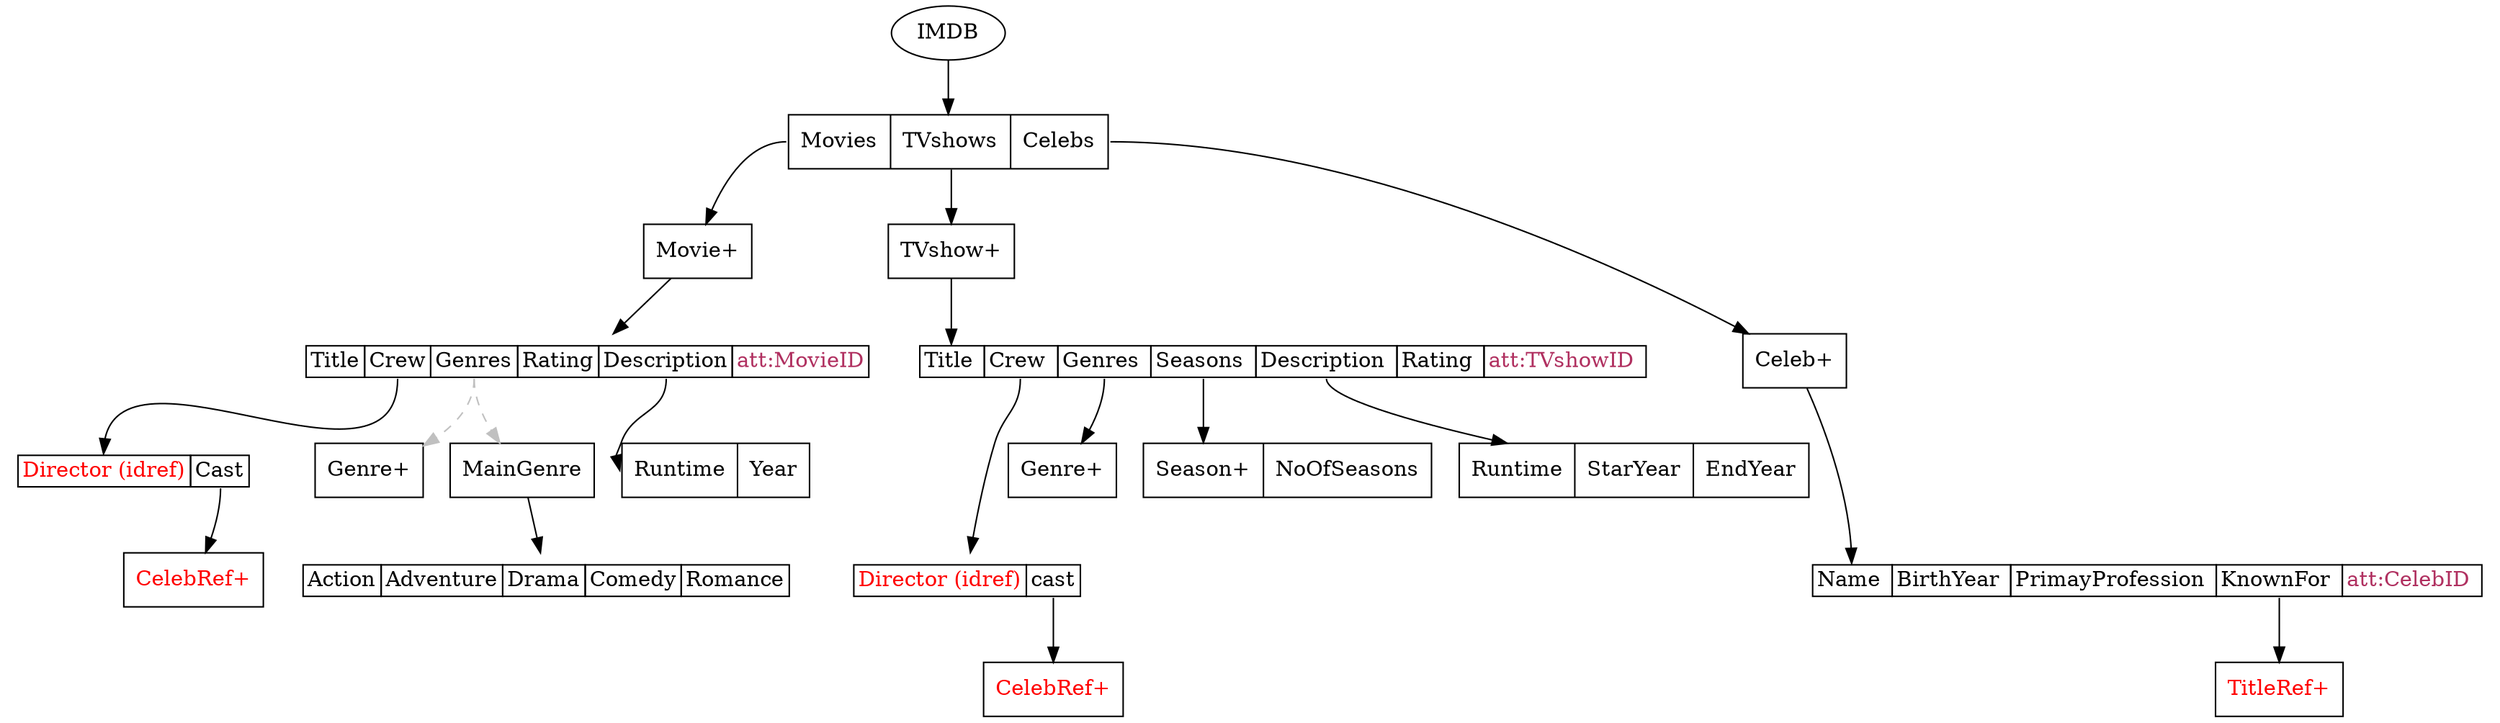 digraph g{
    IMDB[label="IMDB"]
    IMDB_table[label = "<f0>Movies|<f1>TVshows| <f2> Celebs" shape = "record"]
    IMDB->IMDB_table

    Movies_table[label = "Movie+" shape = "record"]
    IMDB_table:f0->Movies_table

    Movie_table[label = <<table border="0" cellspacing="0">
                    <tr>
                    <td port="port1" border="1">Title</td>
                    <td port="port2" border="1">Crew</td>
                    <td port="port3" border="1">Genres</td>
                    <td port="port4" border="1">Rating</td>
                    <td port="port5" border="1">Description</td>
                    <td port="port6" border="1" ><font color = "Maroon">att:MovieID</font></td>
                    </tr>
                </table>> shape = "none"]
    Movies_table->Movie_table:f0

    Crew_table[label=<<table border="0" cellspacing="0">
                    <tr>
                    <td port="port1" border="1"><font color = "red">Director (idref)</font></td>
                    <td port="port2" border="1">Cast</td>
                    </tr>
                </table>> shape = "none"]
    Movie_table:port2->Crew_table:port1

    Cast_table[label="CelebRef+" shape = "record" fontcolor = "red"]
    Crew_table:port2->Cast_table

    Genres_table[label = "Genre+" shape = "record"]
    Movie_table:port3->Genres_table[style = dashed color = "grey"]

    MainGenre[label = "MainGenre" shape = "record"]
    Movie_table:port3->MainGenre[style = dashed color = "grey"]

    Description_table[label = "<f0> Runtime| <f1> Year" shape = "record"]
    Movie_table:port5->Description_table:f0

    MainGenre_table[label = <<table border="0" cellspacing="0">
                    <tr>
                    <td port="port1" border="1">Action</td>
                    <td port="port2" border="1">Adventure</td>
                    <td port="port3" border="1">Drama</td>
                    <td port="port4" border="1">Comedy</td>
                    <td port="port5" border="1">Romance</td>
                    </tr> 
                    </table>> shape = "none"]
    MainGenre->MainGenre_table

    // Sequels_table[label="Sequel+" shape = "record"]
    // Movie_table:f5->Sequels_table

    // Prequels_table[label = "Prequel+" shape = "record"]
    // Movie_table:f6->Prequels_table

    TVshows_table[label = "TVshow+" shape = "record"]

    IMDB_table:f1->TVshows_table

    TVshow_table[label = <<table border="0" cellspacing="0">
                    <tr>
                    <td port="port1" border="1">Title </td>
                    <td port="port2" border="1">Crew </td>
                    <td port="port3" border="1">Genres </td>
                    <td port="port4" border="1">Seasons </td>
                    <td port="port5" border="1">Description </td>
                    <td port="port5" border="1">Rating </td>
                    <td port="port6" border="1" ><font color = "Maroon">att:TVshowID </font></td>
                    </tr>
                </table>> shape = "none"]
    TVshows_table->TVshow_table:port1

    Crew_table2[label = <<table border="0" cellspacing="0">
                    <tr>
                    <td port="port1" border="1"><font color = "red">Director (idref)</font></td>
                    <td port="port2" border="1" >cast</td>
                    </tr>
                </table>> shape = "none"]
    TVshow_table:port2->Crew_table2:f0

    Cast_table2[label="CelebRef+" shape = "record" fontcolor = "red"]
    Crew_table2:port2->Cast_table2

    Genres_table2[label = "Genre+" shape = "record"]
    TVshow_table:port3->Genres_table2

    Seasons_table[label = "<f0> Season+| <f1> NoOfSeasons" shape = "record"]    
    TVshow_table:port4->Seasons_table:f0

    Description_table2[label = "<f0> Runtime| <f1> StarYear| <f2> EndYear" shape = "record"]
    TVshow_table:port5->Description_table2

    Actors_table[label = "Celeb+" shape = "record"]
    IMDB_table:f2->Actors_table

    {
        rank = same;Crew_table2;MainGenre_table;
    }

    Actor_table[label=<<table border="0" cellspacing="0">
                    <tr>
                    <td port="port1" border="1">Name </td>
                    <td port="port2" border="1">BirthYear </td>
                    <td port="port3" border="1">PrimayProfession </td>
                    <td port="port4" border="1">KnownFor </td>
                    <td port="port5" border="1" ><font color = "Maroon">att:CelebID </font></td>
                    </tr>
                </table>> shape = "none"]
    Actors_table->Actor_table:port1

    KnownFor_table[label = "<f0> TitleRef+" shape = "record" fontcolor = "red"]
    Actor_table:port4->KnownFor_table:f0

    {
        rank = same;Actor_table;Crew_table2;
    }
}